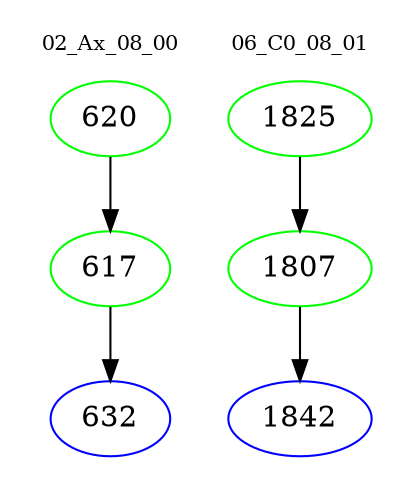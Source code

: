 digraph{
subgraph cluster_0 {
color = white
label = "02_Ax_08_00";
fontsize=10;
T0_620 [label="620", color="green"]
T0_620 -> T0_617 [color="black"]
T0_617 [label="617", color="green"]
T0_617 -> T0_632 [color="black"]
T0_632 [label="632", color="blue"]
}
subgraph cluster_1 {
color = white
label = "06_C0_08_01";
fontsize=10;
T1_1825 [label="1825", color="green"]
T1_1825 -> T1_1807 [color="black"]
T1_1807 [label="1807", color="green"]
T1_1807 -> T1_1842 [color="black"]
T1_1842 [label="1842", color="blue"]
}
}
